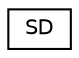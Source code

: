 digraph "Graphical Class Hierarchy"
{
  edge [fontname="Helvetica",fontsize="10",labelfontname="Helvetica",labelfontsize="10"];
  node [fontname="Helvetica",fontsize="10",shape=record];
  rankdir="LR";
  Node1 [label="SD",height=0.2,width=0.4,color="black", fillcolor="white", style="filled",URL="$classSD.html",tooltip="FAT16/32 SD card interface. "];
}
